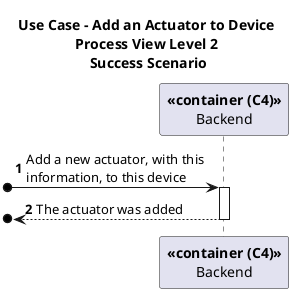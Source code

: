 @startuml

title Use Case - Add an Actuator to Device\nProcess View Level 2\n Success Scenario
autonumber

participant "**<<container (C4)>>**\nBackend" as BE

[o-> BE : Add a new actuator, with this \ninformation, to this device
activate BE
[o<-- BE : The actuator was added
deactivate BE


@enduml